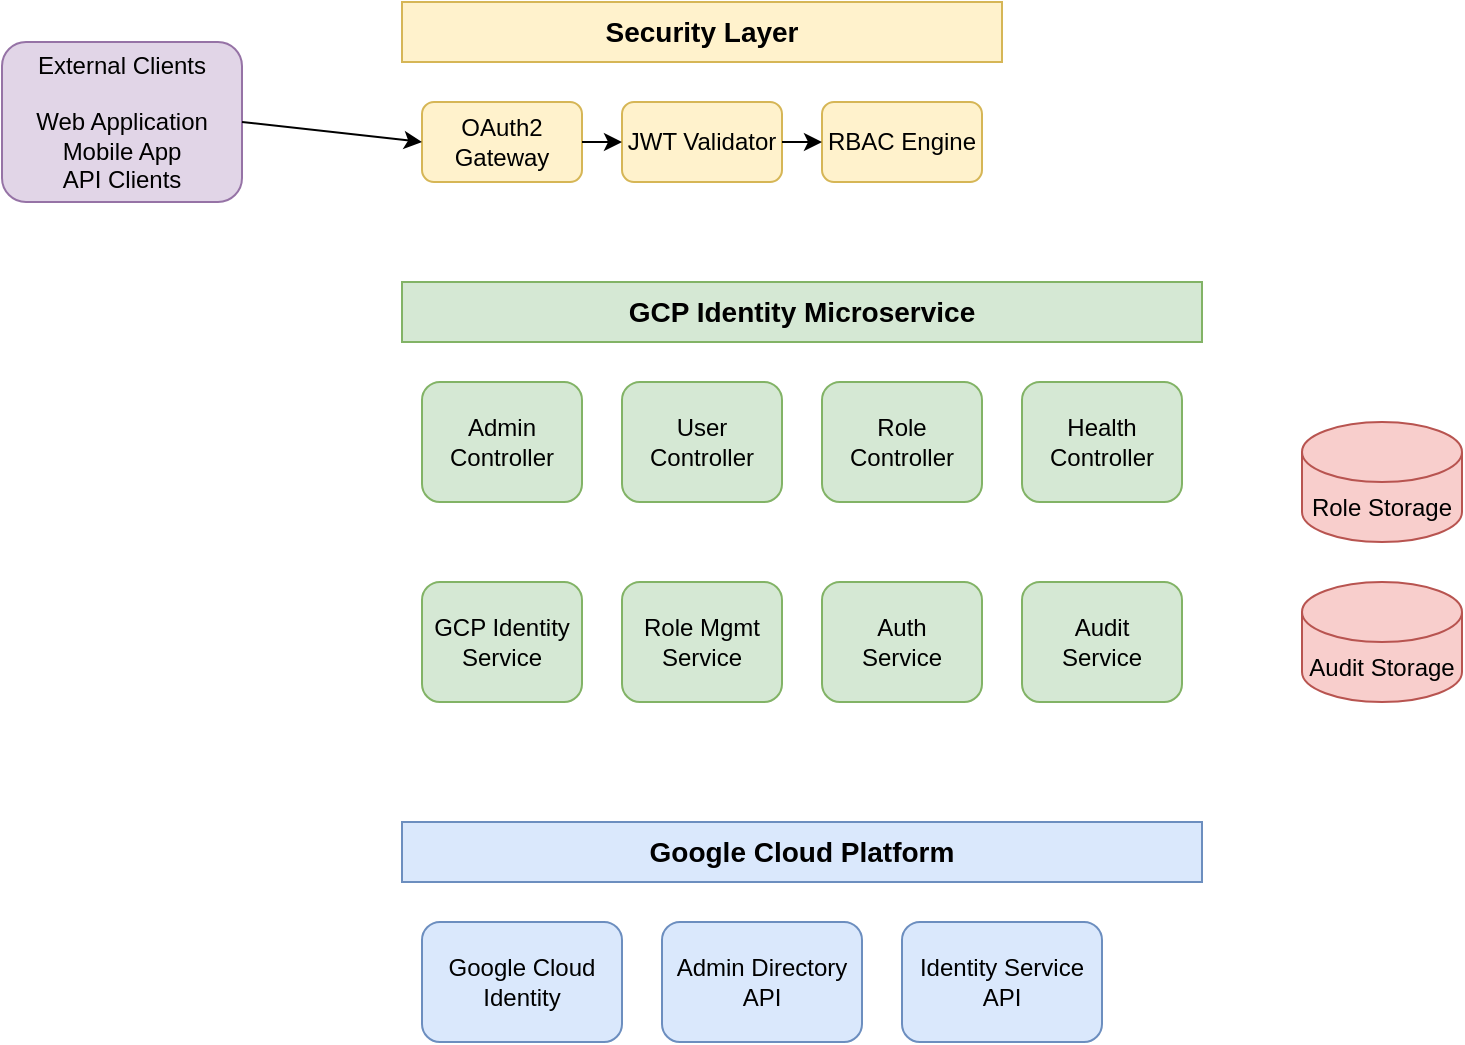 <mxfile version="21.1.0">
  <diagram name="System Architecture" id="system-arch">
    <mxGraphModel dx="1422" dy="794" grid="1" gridSize="10" guides="1" tooltips="1" connect="1" arrows="1" fold="1" page="1" pageScale="1" pageWidth="827" pageHeight="1169" math="0" shadow="0">
      <root>
        <mxCell id="0" />
        <mxCell id="1" parent="0" />
        
        <!-- External Clients -->
        <mxCell id="clients" value="External Clients&#xa;&#xa;Web Application&#xa;Mobile App&#xa;API Clients" style="rounded=1;whiteSpace=wrap;html=1;fillColor=#e1d5e7;strokeColor=#9673a6;fontSize=12;" vertex="1" parent="1">
          <mxGeometry x="50" y="50" width="120" height="80" as="geometry" />
        </mxCell>
        
        <!-- Security Layer -->
        <mxCell id="security-layer" value="Security Layer" style="rounded=0;whiteSpace=wrap;html=1;fillColor=#fff2cc;strokeColor=#d6b656;fontSize=14;fontStyle=1" vertex="1" parent="1">
          <mxGeometry x="250" y="30" width="300" height="30" as="geometry" />
        </mxCell>
        
        <mxCell id="oauth2" value="OAuth2 Gateway" style="rounded=1;whiteSpace=wrap;html=1;fillColor=#fff2cc;strokeColor=#d6b656;" vertex="1" parent="1">
          <mxGeometry x="260" y="80" width="80" height="40" as="geometry" />
        </mxCell>
        
        <mxCell id="jwt" value="JWT Validator" style="rounded=1;whiteSpace=wrap;html=1;fillColor=#fff2cc;strokeColor=#d6b656;" vertex="1" parent="1">
          <mxGeometry x="360" y="80" width="80" height="40" as="geometry" />
        </mxCell>
        
        <mxCell id="rbac" value="RBAC Engine" style="rounded=1;whiteSpace=wrap;html=1;fillColor=#fff2cc;strokeColor=#d6b656;" vertex="1" parent="1">
          <mxGeometry x="460" y="80" width="80" height="40" as="geometry" />
        </mxCell>
        
        <!-- Microservice Layer -->
        <mxCell id="microservice-layer" value="GCP Identity Microservice" style="rounded=0;whiteSpace=wrap;html=1;fillColor=#d5e8d4;strokeColor=#82b366;fontSize=14;fontStyle=1" vertex="1" parent="1">
          <mxGeometry x="250" y="170" width="400" height="30" as="geometry" />
        </mxCell>
        
        <mxCell id="admin-ctrl" value="Admin&#xa;Controller" style="rounded=1;whiteSpace=wrap;html=1;fillColor=#d5e8d4;strokeColor=#82b366;" vertex="1" parent="1">
          <mxGeometry x="260" y="220" width="80" height="60" as="geometry" />
        </mxCell>
        
        <mxCell id="user-ctrl" value="User&#xa;Controller" style="rounded=1;whiteSpace=wrap;html=1;fillColor=#d5e8d4;strokeColor=#82b366;" vertex="1" parent="1">
          <mxGeometry x="360" y="220" width="80" height="60" as="geometry" />
        </mxCell>
        
        <mxCell id="role-ctrl" value="Role&#xa;Controller" style="rounded=1;whiteSpace=wrap;html=1;fillColor=#d5e8d4;strokeColor=#82b366;" vertex="1" parent="1">
          <mxGeometry x="460" y="220" width="80" height="60" as="geometry" />
        </mxCell>
        
        <mxCell id="health-ctrl" value="Health&#xa;Controller" style="rounded=1;whiteSpace=wrap;html=1;fillColor=#d5e8d4;strokeColor=#82b366;" vertex="1" parent="1">
          <mxGeometry x="560" y="220" width="80" height="60" as="geometry" />
        </mxCell>
        
        <!-- Service Layer -->
        <mxCell id="gcp-service" value="GCP Identity&#xa;Service" style="rounded=1;whiteSpace=wrap;html=1;fillColor=#d5e8d4;strokeColor=#82b366;" vertex="1" parent="1">
          <mxGeometry x="260" y="320" width="80" height="60" as="geometry" />
        </mxCell>
        
        <mxCell id="role-service" value="Role Mgmt&#xa;Service" style="rounded=1;whiteSpace=wrap;html=1;fillColor=#d5e8d4;strokeColor=#82b366;" vertex="1" parent="1">
          <mxGeometry x="360" y="320" width="80" height="60" as="geometry" />
        </mxCell>
        
        <mxCell id="auth-service" value="Auth&#xa;Service" style="rounded=1;whiteSpace=wrap;html=1;fillColor=#d5e8d4;strokeColor=#82b366;" vertex="1" parent="1">
          <mxGeometry x="460" y="320" width="80" height="60" as="geometry" />
        </mxCell>
        
        <mxCell id="audit-service" value="Audit&#xa;Service" style="rounded=1;whiteSpace=wrap;html=1;fillColor=#d5e8d4;strokeColor=#82b366;" vertex="1" parent="1">
          <mxGeometry x="560" y="320" width="80" height="60" as="geometry" />
        </mxCell>
        
        <!-- Google Cloud Platform -->
        <mxCell id="gcp-layer" value="Google Cloud Platform" style="rounded=0;whiteSpace=wrap;html=1;fillColor=#dae8fc;strokeColor=#6c8ebf;fontSize=14;fontStyle=1" vertex="1" parent="1">
          <mxGeometry x="250" y="440" width="400" height="30" as="geometry" />
        </mxCell>
        
        <mxCell id="gci" value="Google Cloud&#xa;Identity" style="rounded=1;whiteSpace=wrap;html=1;fillColor=#dae8fc;strokeColor=#6c8ebf;" vertex="1" parent="1">
          <mxGeometry x="260" y="490" width="100" height="60" as="geometry" />
        </mxCell>
        
        <mxCell id="admin-api" value="Admin Directory&#xa;API" style="rounded=1;whiteSpace=wrap;html=1;fillColor=#dae8fc;strokeColor=#6c8ebf;" vertex="1" parent="1">
          <mxGeometry x="380" y="490" width="100" height="60" as="geometry" />
        </mxCell>
        
        <mxCell id="identity-api" value="Identity Service&#xa;API" style="rounded=1;whiteSpace=wrap;html=1;fillColor=#dae8fc;strokeColor=#6c8ebf;" vertex="1" parent="1">
          <mxGeometry x="500" y="490" width="100" height="60" as="geometry" />
        </mxCell>
        
        <!-- Storage -->
        <mxCell id="audit-db" value="Audit Storage" style="shape=cylinder3;whiteSpace=wrap;html=1;boundedLbl=1;backgroundOutline=1;size=15;fillColor=#f8cecc;strokeColor=#b85450;" vertex="1" parent="1">
          <mxGeometry x="700" y="320" width="80" height="60" as="geometry" />
        </mxCell>
        
        <mxCell id="role-db" value="Role Storage" style="shape=cylinder3;whiteSpace=wrap;html=1;boundedLbl=1;backgroundOutline=1;size=15;fillColor=#f8cecc;strokeColor=#b85450;" vertex="1" parent="1">
          <mxGeometry x="700" y="240" width="80" height="60" as="geometry" />
        </mxCell>
        
        <!-- Connections -->
        <mxCell id="conn1" value="" style="endArrow=classic;html=1;rounded=0;entryX=0;entryY=0.5;entryDx=0;entryDy=0;exitX=1;exitY=0.5;exitDx=0;exitDy=0;" edge="1" parent="1" source="clients" target="oauth2">
          <mxGeometry width="50" height="50" relative="1" as="geometry">
            <mxPoint x="190" y="90" as="sourcePoint" />
            <mxPoint x="240" y="40" as="targetPoint" />
          </mxGeometry>
        </mxCell>
        
        <mxCell id="conn2" value="" style="endArrow=classic;html=1;rounded=0;entryX=0;entryY=0.5;entryDx=0;entryDy=0;exitX=1;exitY=0.5;exitDx=0;exitDy=0;" edge="1" parent="1" source="oauth2" target="jwt">
          <mxGeometry width="50" height="50" relative="1" as="geometry">
            <mxPoint x="340" y="100" as="sourcePoint" />
            <mxPoint x="360" y="100" as="targetPoint" />
          </mxGeometry>
        </mxCell>
        
        <mxCell id="conn3" value="" style="endArrow=classic;html=1;rounded=0;entryX=0;entryY=0.5;entryDx=0;entryDy=0;exitX=1;exitY=0.5;exitDx=0;exitDy=0;" edge="1" parent="1" source="jwt" target="rbac">
          <mxGeometry width="50" height="50" relative="1" as="geometry">
            <mxPoint x="440" y="100" as="sourcePoint" />
            <mxPoint x="460" y="100" as="targetPoint" />
          </mxGeometry>
        </mxCell>
        
        <!-- Additional connections would be added here -->
        
      </root>
    </mxGraphModel>
  </diagram>
</mxfile>